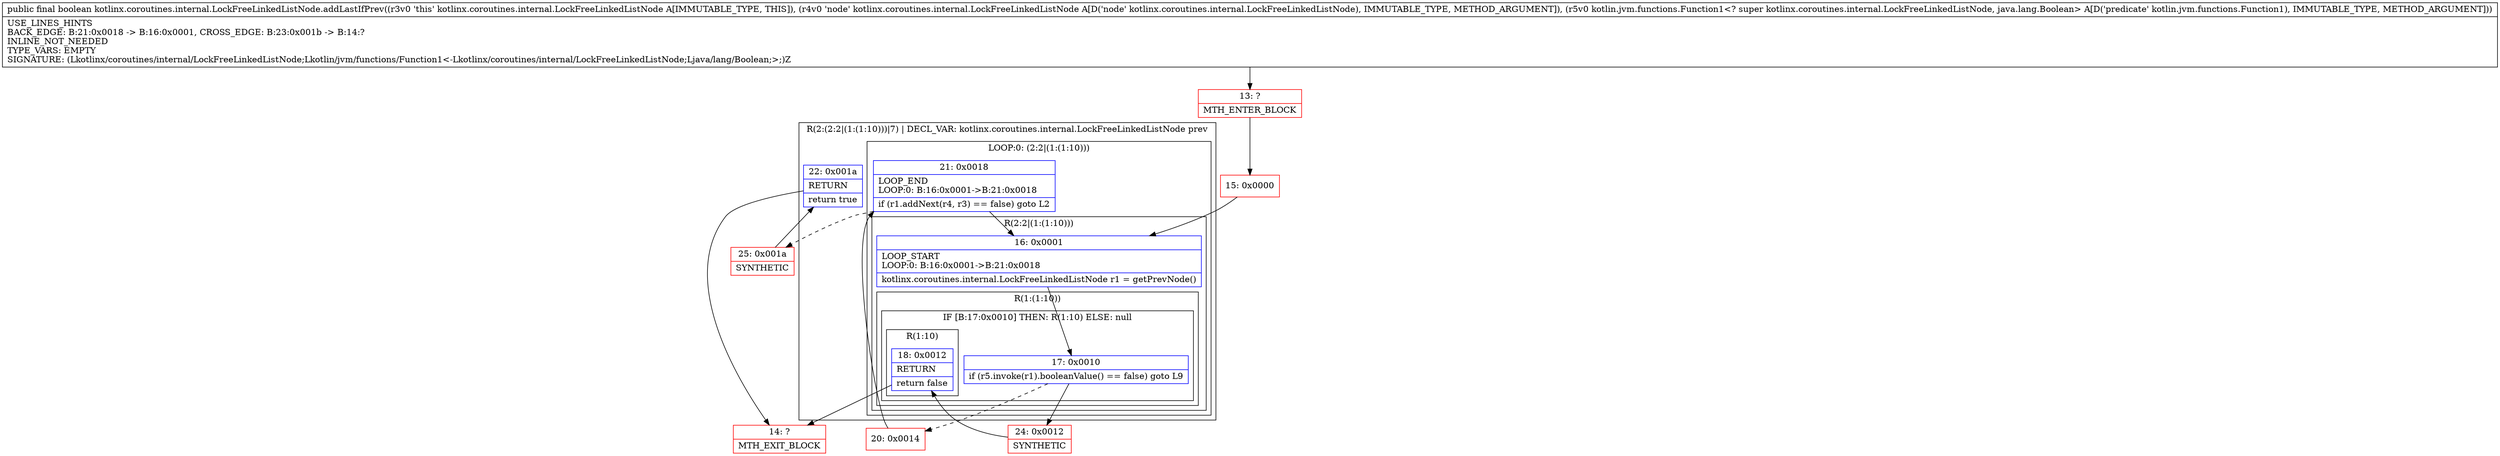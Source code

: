 digraph "CFG forkotlinx.coroutines.internal.LockFreeLinkedListNode.addLastIfPrev(Lkotlinx\/coroutines\/internal\/LockFreeLinkedListNode;Lkotlin\/jvm\/functions\/Function1;)Z" {
subgraph cluster_Region_1978280783 {
label = "R(2:(2:2|(1:(1:10)))|7) | DECL_VAR: kotlinx.coroutines.internal.LockFreeLinkedListNode prev\l";
node [shape=record,color=blue];
subgraph cluster_LoopRegion_1593268249 {
label = "LOOP:0: (2:2|(1:(1:10)))";
node [shape=record,color=blue];
Node_21 [shape=record,label="{21\:\ 0x0018|LOOP_END\lLOOP:0: B:16:0x0001\-\>B:21:0x0018\l|if (r1.addNext(r4, r3) == false) goto L2\l}"];
subgraph cluster_Region_308823269 {
label = "R(2:2|(1:(1:10)))";
node [shape=record,color=blue];
Node_16 [shape=record,label="{16\:\ 0x0001|LOOP_START\lLOOP:0: B:16:0x0001\-\>B:21:0x0018\l|kotlinx.coroutines.internal.LockFreeLinkedListNode r1 = getPrevNode()\l}"];
subgraph cluster_Region_1500513178 {
label = "R(1:(1:10))";
node [shape=record,color=blue];
subgraph cluster_IfRegion_640476154 {
label = "IF [B:17:0x0010] THEN: R(1:10) ELSE: null";
node [shape=record,color=blue];
Node_17 [shape=record,label="{17\:\ 0x0010|if (r5.invoke(r1).booleanValue() == false) goto L9\l}"];
subgraph cluster_Region_1030647097 {
label = "R(1:10)";
node [shape=record,color=blue];
Node_18 [shape=record,label="{18\:\ 0x0012|RETURN\l|return false\l}"];
}
}
}
}
}
Node_22 [shape=record,label="{22\:\ 0x001a|RETURN\l|return true\l}"];
}
Node_13 [shape=record,color=red,label="{13\:\ ?|MTH_ENTER_BLOCK\l}"];
Node_15 [shape=record,color=red,label="{15\:\ 0x0000}"];
Node_20 [shape=record,color=red,label="{20\:\ 0x0014}"];
Node_25 [shape=record,color=red,label="{25\:\ 0x001a|SYNTHETIC\l}"];
Node_14 [shape=record,color=red,label="{14\:\ ?|MTH_EXIT_BLOCK\l}"];
Node_24 [shape=record,color=red,label="{24\:\ 0x0012|SYNTHETIC\l}"];
MethodNode[shape=record,label="{public final boolean kotlinx.coroutines.internal.LockFreeLinkedListNode.addLastIfPrev((r3v0 'this' kotlinx.coroutines.internal.LockFreeLinkedListNode A[IMMUTABLE_TYPE, THIS]), (r4v0 'node' kotlinx.coroutines.internal.LockFreeLinkedListNode A[D('node' kotlinx.coroutines.internal.LockFreeLinkedListNode), IMMUTABLE_TYPE, METHOD_ARGUMENT]), (r5v0 kotlin.jvm.functions.Function1\<? super kotlinx.coroutines.internal.LockFreeLinkedListNode, java.lang.Boolean\> A[D('predicate' kotlin.jvm.functions.Function1), IMMUTABLE_TYPE, METHOD_ARGUMENT]))  | USE_LINES_HINTS\lBACK_EDGE: B:21:0x0018 \-\> B:16:0x0001, CROSS_EDGE: B:23:0x001b \-\> B:14:?\lINLINE_NOT_NEEDED\lTYPE_VARS: EMPTY\lSIGNATURE: (Lkotlinx\/coroutines\/internal\/LockFreeLinkedListNode;Lkotlin\/jvm\/functions\/Function1\<\-Lkotlinx\/coroutines\/internal\/LockFreeLinkedListNode;Ljava\/lang\/Boolean;\>;)Z\l}"];
MethodNode -> Node_13;Node_21 -> Node_16;
Node_21 -> Node_25[style=dashed];
Node_16 -> Node_17;
Node_17 -> Node_20[style=dashed];
Node_17 -> Node_24;
Node_18 -> Node_14;
Node_22 -> Node_14;
Node_13 -> Node_15;
Node_15 -> Node_16;
Node_20 -> Node_21;
Node_25 -> Node_22;
Node_24 -> Node_18;
}

